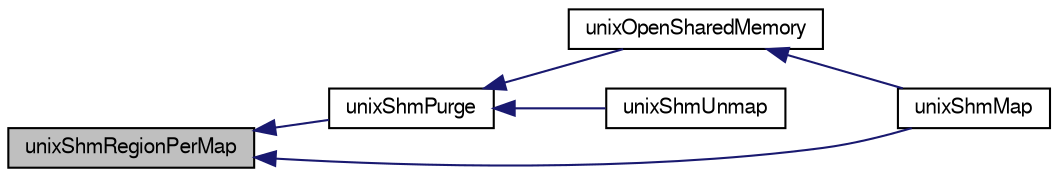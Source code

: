 digraph "unixShmRegionPerMap"
{
  edge [fontname="FreeSans",fontsize="10",labelfontname="FreeSans",labelfontsize="10"];
  node [fontname="FreeSans",fontsize="10",shape=record];
  rankdir="LR";
  Node849591 [label="unixShmRegionPerMap",height=0.2,width=0.4,color="black", fillcolor="grey75", style="filled", fontcolor="black"];
  Node849591 -> Node849592 [dir="back",color="midnightblue",fontsize="10",style="solid",fontname="FreeSans"];
  Node849592 [label="unixShmPurge",height=0.2,width=0.4,color="black", fillcolor="white", style="filled",URL="$sqlite3_8c.html#a89b00f37b59738ab669aa66f70f5962b"];
  Node849592 -> Node849593 [dir="back",color="midnightblue",fontsize="10",style="solid",fontname="FreeSans"];
  Node849593 [label="unixOpenSharedMemory",height=0.2,width=0.4,color="black", fillcolor="white", style="filled",URL="$sqlite3_8c.html#a30775afa2e08ca6ddc7853326afed7c7"];
  Node849593 -> Node849594 [dir="back",color="midnightblue",fontsize="10",style="solid",fontname="FreeSans"];
  Node849594 [label="unixShmMap",height=0.2,width=0.4,color="black", fillcolor="white", style="filled",URL="$sqlite3_8c.html#aeaa77f0ab08a4f4ee5f86e8c9727e974"];
  Node849592 -> Node849595 [dir="back",color="midnightblue",fontsize="10",style="solid",fontname="FreeSans"];
  Node849595 [label="unixShmUnmap",height=0.2,width=0.4,color="black", fillcolor="white", style="filled",URL="$sqlite3_8c.html#acf439c8bef9c866a47714db2c776213f"];
  Node849591 -> Node849594 [dir="back",color="midnightblue",fontsize="10",style="solid",fontname="FreeSans"];
}
